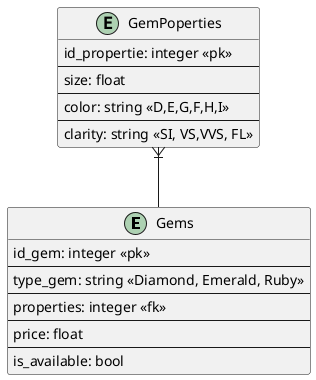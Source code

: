 @startuml


entity Gems {
    id_gem: integer <<pk>>
    --
    type_gem: string <<Diamond, Emerald, Ruby>>
    --
    properties: integer <<fk>>
    --
    price: float
    --
    is_available: bool
}

entity GemPoperties {
    id_propertie: integer <<pk>>
    --
    size: float
    --
    color: string <<D,E,G,F,H,I>>
    --
    clarity: string <<SI, VS,VVS, FL>>
}

GemPoperties }|-- Gems


@enduml




